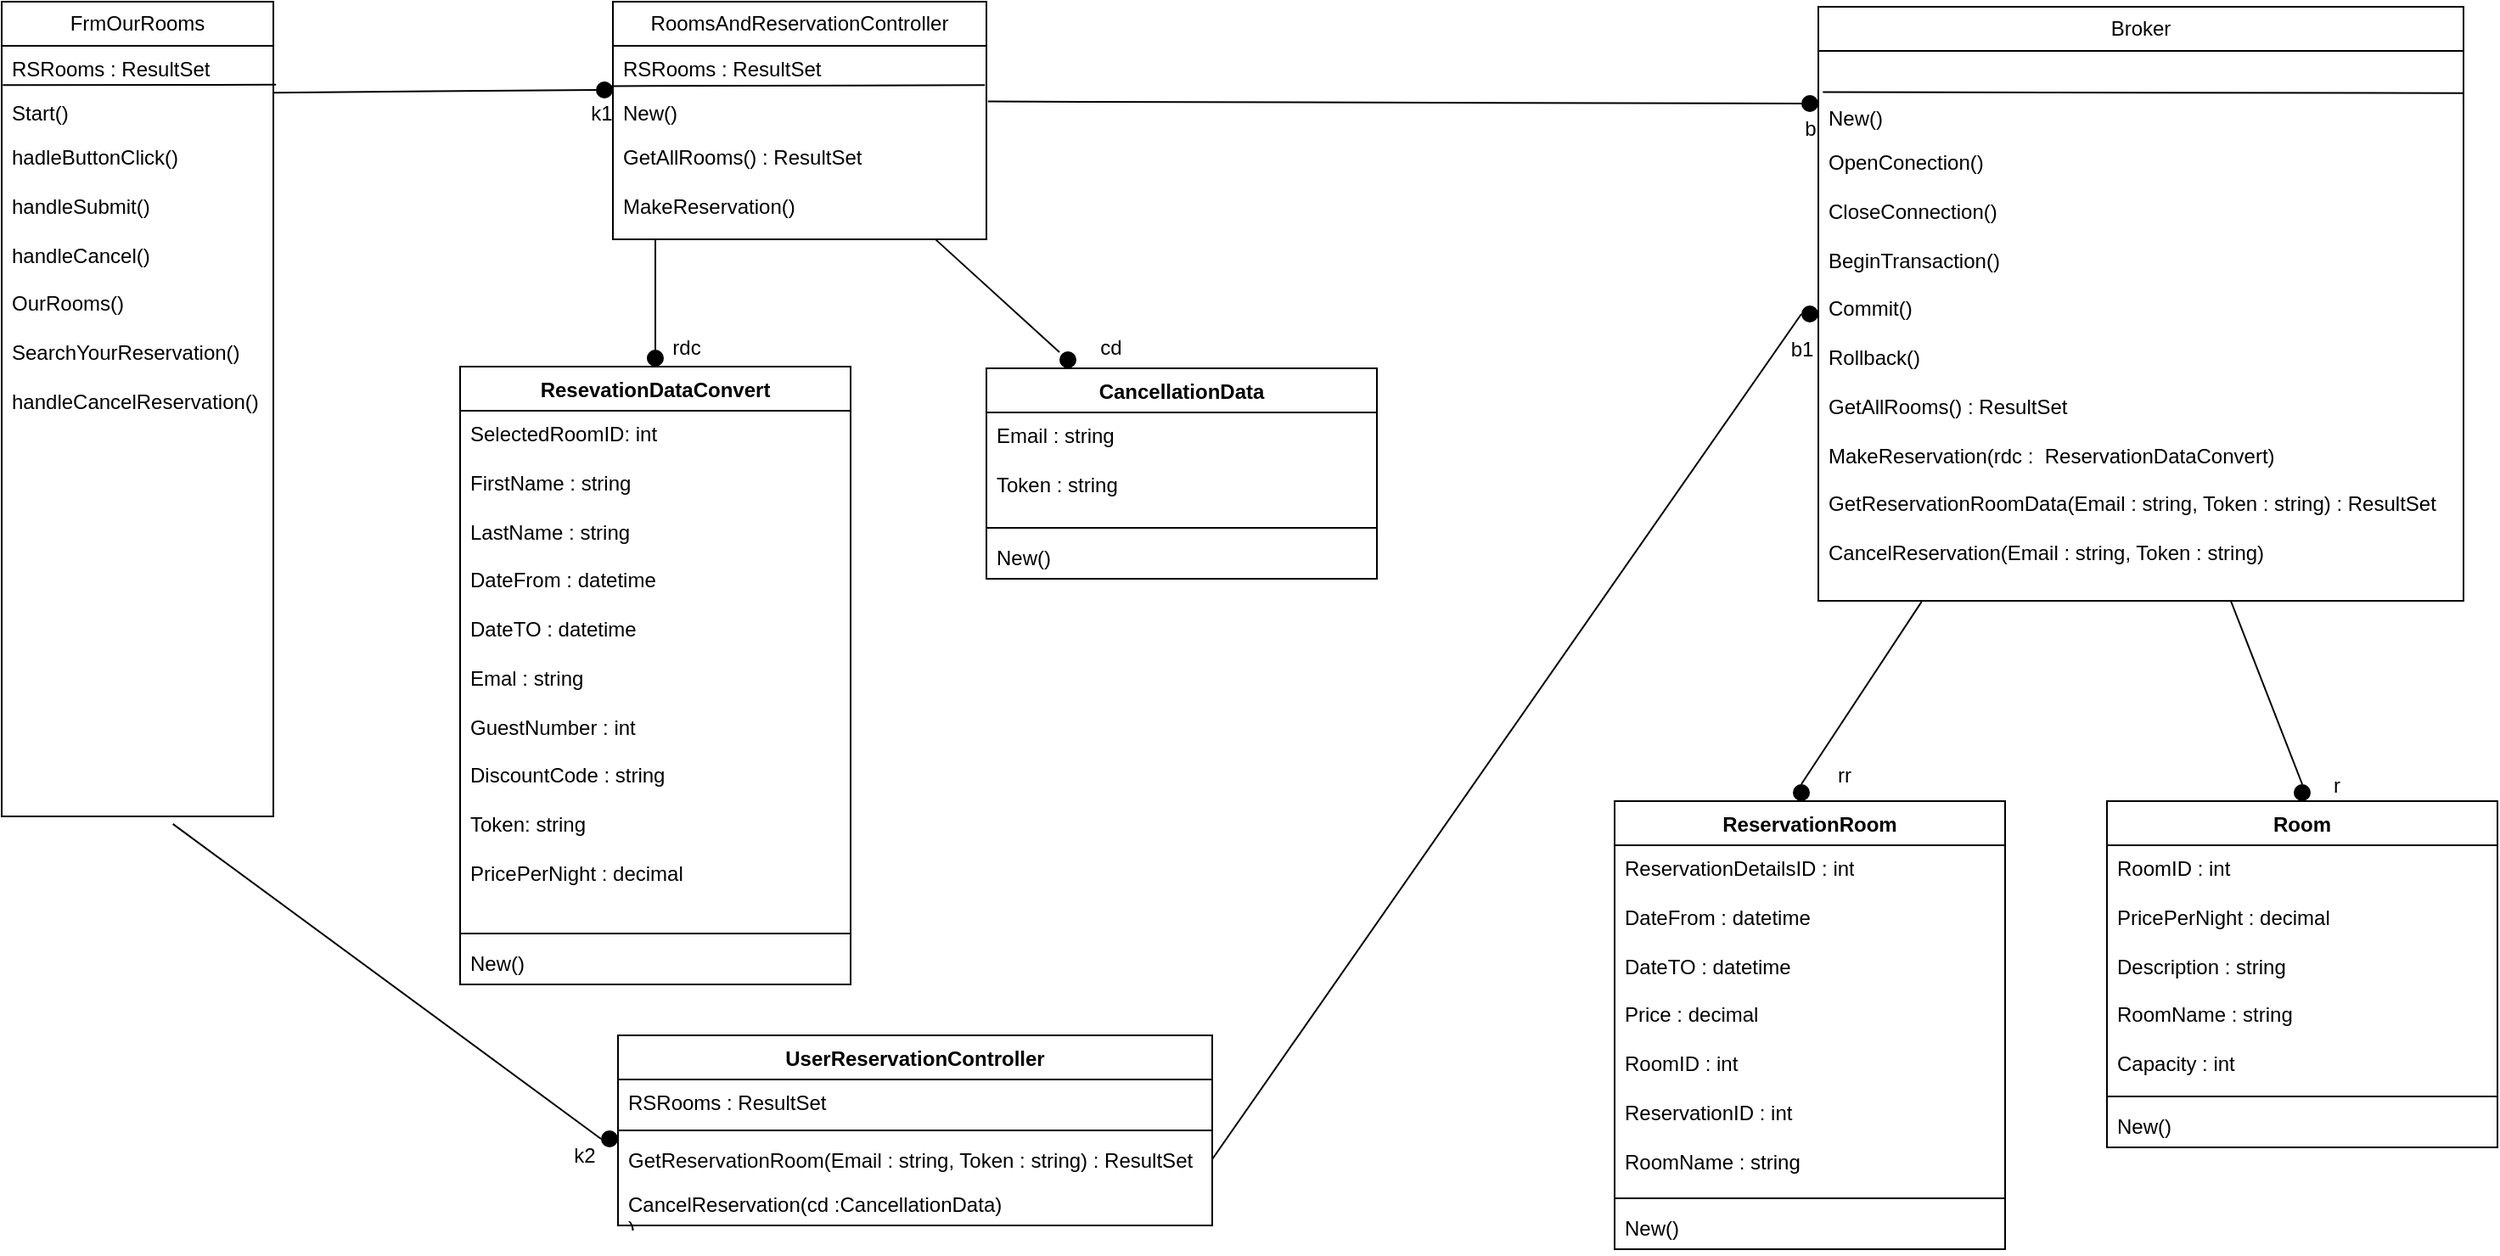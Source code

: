 <mxfile version="22.1.17" type="device">
  <diagram name="Page-1" id="5ltPgAUlXShDEFoR4NYS">
    <mxGraphModel dx="2670" dy="1926" grid="1" gridSize="10" guides="1" tooltips="1" connect="1" arrows="1" fold="1" page="1" pageScale="1" pageWidth="827" pageHeight="1169" math="0" shadow="0">
      <root>
        <mxCell id="0" />
        <mxCell id="1" parent="0" />
        <mxCell id="_XJvT-QBQBmUu1CRMgQk-1" value="Broker" style="swimlane;fontStyle=0;childLayout=stackLayout;horizontal=1;startSize=26;fillColor=none;horizontalStack=0;resizeParent=1;resizeParentMax=0;resizeLast=0;collapsible=1;marginBottom=0;whiteSpace=wrap;html=1;" parent="1" vertex="1">
          <mxGeometry x="620" y="-77" width="380" height="350" as="geometry" />
        </mxCell>
        <mxCell id="_XJvT-QBQBmUu1CRMgQk-2" value="&amp;nbsp;" style="text;strokeColor=none;fillColor=none;align=left;verticalAlign=top;spacingLeft=4;spacingRight=4;overflow=hidden;rotatable=0;points=[[0,0.5],[1,0.5]];portConstraint=eastwest;whiteSpace=wrap;html=1;" parent="_XJvT-QBQBmUu1CRMgQk-1" vertex="1">
          <mxGeometry y="26" width="380" height="26" as="geometry" />
        </mxCell>
        <mxCell id="_XJvT-QBQBmUu1CRMgQk-3" value="New()" style="text;strokeColor=none;fillColor=none;align=left;verticalAlign=top;spacingLeft=4;spacingRight=4;overflow=hidden;rotatable=0;points=[[0,0.5],[1,0.5]];portConstraint=eastwest;whiteSpace=wrap;html=1;" parent="_XJvT-QBQBmUu1CRMgQk-1" vertex="1">
          <mxGeometry y="52" width="380" height="26" as="geometry" />
        </mxCell>
        <mxCell id="_XJvT-QBQBmUu1CRMgQk-4" value="OpenConection()&lt;br&gt;&lt;br&gt;CloseConnection()&lt;br&gt;&lt;br&gt;BeginTransaction()&lt;br&gt;&lt;br&gt;Commit()&lt;br&gt;&lt;br&gt;Rollback()&lt;br&gt;&lt;br&gt;GetAllRooms() : ResultSet&lt;br&gt;&lt;br&gt;MakeReservation(rdc :&amp;nbsp;&amp;nbsp;ReservationDataConvert)&lt;br&gt;&lt;br&gt;GetReservationRoomData(Email : string, Token : string) : ResultSet&lt;br&gt;&lt;br&gt;CancelReservation(Email : string, Token : string)" style="text;strokeColor=none;fillColor=none;align=left;verticalAlign=top;spacingLeft=4;spacingRight=4;overflow=hidden;rotatable=0;points=[[0,0.5],[1,0.5]];portConstraint=eastwest;whiteSpace=wrap;html=1;" parent="_XJvT-QBQBmUu1CRMgQk-1" vertex="1">
          <mxGeometry y="78" width="380" height="272" as="geometry" />
        </mxCell>
        <mxCell id="_XJvT-QBQBmUu1CRMgQk-38" value="" style="endArrow=none;html=1;rounded=0;entryX=1;entryY=0.955;entryDx=0;entryDy=0;entryPerimeter=0;exitX=0.007;exitY=-0.066;exitDx=0;exitDy=0;exitPerimeter=0;" parent="_XJvT-QBQBmUu1CRMgQk-1" source="_XJvT-QBQBmUu1CRMgQk-3" target="_XJvT-QBQBmUu1CRMgQk-2" edge="1">
          <mxGeometry width="50" height="50" relative="1" as="geometry">
            <mxPoint x="-290" y="180" as="sourcePoint" />
            <mxPoint x="-240" y="130" as="targetPoint" />
          </mxGeometry>
        </mxCell>
        <mxCell id="_XJvT-QBQBmUu1CRMgQk-5" value="RoomsAndReservationController" style="swimlane;fontStyle=0;childLayout=stackLayout;horizontal=1;startSize=26;fillColor=none;horizontalStack=0;resizeParent=1;resizeParentMax=0;resizeLast=0;collapsible=1;marginBottom=0;whiteSpace=wrap;html=1;" parent="1" vertex="1">
          <mxGeometry x="-90" y="-80" width="220" height="140" as="geometry" />
        </mxCell>
        <mxCell id="_XJvT-QBQBmUu1CRMgQk-6" value="RSRooms : ResultSet" style="text;strokeColor=none;fillColor=none;align=left;verticalAlign=top;spacingLeft=4;spacingRight=4;overflow=hidden;rotatable=0;points=[[0,0.5],[1,0.5]];portConstraint=eastwest;whiteSpace=wrap;html=1;" parent="_XJvT-QBQBmUu1CRMgQk-5" vertex="1">
          <mxGeometry y="26" width="220" height="26" as="geometry" />
        </mxCell>
        <mxCell id="_XJvT-QBQBmUu1CRMgQk-7" value="New()" style="text;strokeColor=none;fillColor=none;align=left;verticalAlign=top;spacingLeft=4;spacingRight=4;overflow=hidden;rotatable=0;points=[[0,0.5],[1,0.5]];portConstraint=eastwest;whiteSpace=wrap;html=1;" parent="_XJvT-QBQBmUu1CRMgQk-5" vertex="1">
          <mxGeometry y="52" width="220" height="26" as="geometry" />
        </mxCell>
        <mxCell id="_XJvT-QBQBmUu1CRMgQk-8" value="GetAllRooms() : ResultSet&lt;br&gt;&lt;br&gt;MakeReservation()" style="text;strokeColor=none;fillColor=none;align=left;verticalAlign=top;spacingLeft=4;spacingRight=4;overflow=hidden;rotatable=0;points=[[0,0.5],[1,0.5]];portConstraint=eastwest;whiteSpace=wrap;html=1;" parent="_XJvT-QBQBmUu1CRMgQk-5" vertex="1">
          <mxGeometry y="78" width="220" height="62" as="geometry" />
        </mxCell>
        <mxCell id="_XJvT-QBQBmUu1CRMgQk-33" value="" style="endArrow=none;html=1;rounded=0;entryX=-0.005;entryY=0.912;entryDx=0;entryDy=0;entryPerimeter=0;exitX=0.996;exitY=0.891;exitDx=0;exitDy=0;exitPerimeter=0;" parent="_XJvT-QBQBmUu1CRMgQk-5" source="_XJvT-QBQBmUu1CRMgQk-6" target="_XJvT-QBQBmUu1CRMgQk-6" edge="1">
          <mxGeometry width="50" height="50" relative="1" as="geometry">
            <mxPoint x="-100" y="60" as="sourcePoint" />
            <mxPoint x="-239" y="59" as="targetPoint" />
          </mxGeometry>
        </mxCell>
        <mxCell id="_XJvT-QBQBmUu1CRMgQk-9" value="FrmOurRooms" style="swimlane;fontStyle=0;childLayout=stackLayout;horizontal=1;startSize=26;fillColor=none;horizontalStack=0;resizeParent=1;resizeParentMax=0;resizeLast=0;collapsible=1;marginBottom=0;whiteSpace=wrap;html=1;" parent="1" vertex="1">
          <mxGeometry x="-450" y="-80" width="160" height="480" as="geometry" />
        </mxCell>
        <mxCell id="_XJvT-QBQBmUu1CRMgQk-10" value="RSRooms : ResultSet" style="text;strokeColor=none;fillColor=none;align=left;verticalAlign=top;spacingLeft=4;spacingRight=4;overflow=hidden;rotatable=0;points=[[0,0.5],[1,0.5]];portConstraint=eastwest;whiteSpace=wrap;html=1;" parent="_XJvT-QBQBmUu1CRMgQk-9" vertex="1">
          <mxGeometry y="26" width="160" height="26" as="geometry" />
        </mxCell>
        <mxCell id="_XJvT-QBQBmUu1CRMgQk-11" value="Start()" style="text;strokeColor=none;fillColor=none;align=left;verticalAlign=top;spacingLeft=4;spacingRight=4;overflow=hidden;rotatable=0;points=[[0,0.5],[1,0.5]];portConstraint=eastwest;whiteSpace=wrap;html=1;" parent="_XJvT-QBQBmUu1CRMgQk-9" vertex="1">
          <mxGeometry y="52" width="160" height="26" as="geometry" />
        </mxCell>
        <mxCell id="_XJvT-QBQBmUu1CRMgQk-12" value="hadleButtonClick()&lt;br&gt;&lt;br&gt;handleSubmit()&lt;br&gt;&lt;br&gt;handleCancel()&lt;br&gt;&lt;br&gt;OurRooms()&lt;br&gt;&lt;br&gt;SearchYourReservation()&lt;br&gt;&lt;br&gt;handleCancelReservation()" style="text;strokeColor=none;fillColor=none;align=left;verticalAlign=top;spacingLeft=4;spacingRight=4;overflow=hidden;rotatable=0;points=[[0,0.5],[1,0.5]];portConstraint=eastwest;whiteSpace=wrap;html=1;" parent="_XJvT-QBQBmUu1CRMgQk-9" vertex="1">
          <mxGeometry y="78" width="160" height="402" as="geometry" />
        </mxCell>
        <mxCell id="_XJvT-QBQBmUu1CRMgQk-31" value="" style="endArrow=none;html=1;rounded=0;entryX=0.004;entryY=0.891;entryDx=0;entryDy=0;entryPerimeter=0;exitX=1.01;exitY=0.88;exitDx=0;exitDy=0;exitPerimeter=0;" parent="_XJvT-QBQBmUu1CRMgQk-9" source="_XJvT-QBQBmUu1CRMgQk-10" target="_XJvT-QBQBmUu1CRMgQk-10" edge="1">
          <mxGeometry width="50" height="50" relative="1" as="geometry">
            <mxPoint x="150" y="49" as="sourcePoint" />
            <mxPoint x="380" y="210" as="targetPoint" />
          </mxGeometry>
        </mxCell>
        <mxCell id="_XJvT-QBQBmUu1CRMgQk-18" value="" style="shape=ellipse;fillColor=#000000;strokeColor=none;html=1;sketch=0;" parent="1" vertex="1">
          <mxGeometry x="-100" y="-33" width="10" height="10" as="geometry" />
        </mxCell>
        <mxCell id="_XJvT-QBQBmUu1CRMgQk-20" value="" style="endArrow=none;html=1;rounded=0;entryX=0;entryY=0.5;entryDx=0;entryDy=0;exitX=1.001;exitY=0.061;exitDx=0;exitDy=0;exitPerimeter=0;" parent="1" source="_XJvT-QBQBmUu1CRMgQk-11" target="_XJvT-QBQBmUu1CRMgQk-18" edge="1">
          <mxGeometry width="50" height="50" relative="1" as="geometry">
            <mxPoint x="-200" y="-30" as="sourcePoint" />
            <mxPoint x="40" y="130" as="targetPoint" />
          </mxGeometry>
        </mxCell>
        <mxCell id="_XJvT-QBQBmUu1CRMgQk-21" value="" style="shape=ellipse;fillColor=#000000;strokeColor=none;html=1;sketch=0;" parent="1" vertex="1">
          <mxGeometry x="610" y="-25" width="10" height="10" as="geometry" />
        </mxCell>
        <mxCell id="_XJvT-QBQBmUu1CRMgQk-22" value="" style="endArrow=none;html=1;rounded=0;exitX=1.004;exitY=0.262;exitDx=0;exitDy=0;exitPerimeter=0;entryX=0;entryY=0.5;entryDx=0;entryDy=0;" parent="1" source="_XJvT-QBQBmUu1CRMgQk-7" target="_XJvT-QBQBmUu1CRMgQk-21" edge="1">
          <mxGeometry width="50" height="50" relative="1" as="geometry">
            <mxPoint x="426.88" y="-21.994" as="sourcePoint" />
            <mxPoint x="207" y="25" as="targetPoint" />
          </mxGeometry>
        </mxCell>
        <mxCell id="_XJvT-QBQBmUu1CRMgQk-27" value="b" style="text;html=1;align=center;verticalAlign=middle;resizable=0;points=[];autosize=1;strokeColor=none;fillColor=none;" parent="1" vertex="1">
          <mxGeometry x="600" y="-20" width="30" height="30" as="geometry" />
        </mxCell>
        <mxCell id="_XJvT-QBQBmUu1CRMgQk-28" value="k1" style="text;html=1;align=center;verticalAlign=middle;resizable=0;points=[];autosize=1;strokeColor=none;fillColor=none;" parent="1" vertex="1">
          <mxGeometry x="-117" y="-29" width="40" height="30" as="geometry" />
        </mxCell>
        <mxCell id="_XJvT-QBQBmUu1CRMgQk-29" value="rdc" style="text;html=1;align=center;verticalAlign=middle;resizable=0;points=[];autosize=1;strokeColor=none;fillColor=none;" parent="1" vertex="1">
          <mxGeometry x="-67" y="109" width="40" height="30" as="geometry" />
        </mxCell>
        <mxCell id="_XJvT-QBQBmUu1CRMgQk-47" value="UserReservationController" style="swimlane;fontStyle=1;align=center;verticalAlign=top;childLayout=stackLayout;horizontal=1;startSize=26;horizontalStack=0;resizeParent=1;resizeParentMax=0;resizeLast=0;collapsible=1;marginBottom=0;whiteSpace=wrap;html=1;" parent="1" vertex="1">
          <mxGeometry x="-87" y="529" width="350" height="112" as="geometry" />
        </mxCell>
        <mxCell id="_XJvT-QBQBmUu1CRMgQk-48" value="RSRooms : ResultSet" style="text;strokeColor=none;fillColor=none;align=left;verticalAlign=top;spacingLeft=4;spacingRight=4;overflow=hidden;rotatable=0;points=[[0,0.5],[1,0.5]];portConstraint=eastwest;whiteSpace=wrap;html=1;" parent="_XJvT-QBQBmUu1CRMgQk-47" vertex="1">
          <mxGeometry y="26" width="350" height="26" as="geometry" />
        </mxCell>
        <mxCell id="_XJvT-QBQBmUu1CRMgQk-49" value="" style="line;strokeWidth=1;fillColor=none;align=left;verticalAlign=middle;spacingTop=-1;spacingLeft=3;spacingRight=3;rotatable=0;labelPosition=right;points=[];portConstraint=eastwest;strokeColor=inherit;" parent="_XJvT-QBQBmUu1CRMgQk-47" vertex="1">
          <mxGeometry y="52" width="350" height="8" as="geometry" />
        </mxCell>
        <mxCell id="_XJvT-QBQBmUu1CRMgQk-50" value="GetReservationRoom(Email : string, Token : string) : ResultSet" style="text;strokeColor=none;fillColor=none;align=left;verticalAlign=top;spacingLeft=4;spacingRight=4;overflow=hidden;rotatable=0;points=[[0,0.5],[1,0.5]];portConstraint=eastwest;whiteSpace=wrap;html=1;" parent="_XJvT-QBQBmUu1CRMgQk-47" vertex="1">
          <mxGeometry y="60" width="350" height="26" as="geometry" />
        </mxCell>
        <mxCell id="_XJvT-QBQBmUu1CRMgQk-51" value="CancelReservation(cd :CancellationData)&lt;br&gt;)" style="text;strokeColor=none;fillColor=none;align=left;verticalAlign=top;spacingLeft=4;spacingRight=4;overflow=hidden;rotatable=0;points=[[0,0.5],[1,0.5]];portConstraint=eastwest;whiteSpace=wrap;html=1;" parent="_XJvT-QBQBmUu1CRMgQk-47" vertex="1">
          <mxGeometry y="86" width="350" height="26" as="geometry" />
        </mxCell>
        <mxCell id="mYsqKlgv7oRrAnuwXmZS-2" value="Room" style="swimlane;fontStyle=1;align=center;verticalAlign=top;childLayout=stackLayout;horizontal=1;startSize=26;horizontalStack=0;resizeParent=1;resizeParentMax=0;resizeLast=0;collapsible=1;marginBottom=0;whiteSpace=wrap;html=1;" parent="1" vertex="1">
          <mxGeometry x="790" y="391" width="230" height="204" as="geometry" />
        </mxCell>
        <mxCell id="mYsqKlgv7oRrAnuwXmZS-3" value="RoomID : int&lt;br&gt;&lt;br&gt;PricePerNight : decimal&lt;br&gt;&lt;br&gt;Description : string&lt;br&gt;&lt;br&gt;RoomName : string&lt;br&gt;&lt;br&gt;Capacity : int" style="text;strokeColor=none;fillColor=none;align=left;verticalAlign=top;spacingLeft=4;spacingRight=4;overflow=hidden;rotatable=0;points=[[0,0.5],[1,0.5]];portConstraint=eastwest;whiteSpace=wrap;html=1;" parent="mYsqKlgv7oRrAnuwXmZS-2" vertex="1">
          <mxGeometry y="26" width="230" height="144" as="geometry" />
        </mxCell>
        <mxCell id="mYsqKlgv7oRrAnuwXmZS-4" value="" style="line;strokeWidth=1;fillColor=none;align=left;verticalAlign=middle;spacingTop=-1;spacingLeft=3;spacingRight=3;rotatable=0;labelPosition=right;points=[];portConstraint=eastwest;strokeColor=inherit;" parent="mYsqKlgv7oRrAnuwXmZS-2" vertex="1">
          <mxGeometry y="170" width="230" height="8" as="geometry" />
        </mxCell>
        <mxCell id="mYsqKlgv7oRrAnuwXmZS-5" value="New()" style="text;strokeColor=none;fillColor=none;align=left;verticalAlign=top;spacingLeft=4;spacingRight=4;overflow=hidden;rotatable=0;points=[[0,0.5],[1,0.5]];portConstraint=eastwest;whiteSpace=wrap;html=1;" parent="mYsqKlgv7oRrAnuwXmZS-2" vertex="1">
          <mxGeometry y="178" width="230" height="26" as="geometry" />
        </mxCell>
        <mxCell id="mYsqKlgv7oRrAnuwXmZS-7" value="ReservationRoom" style="swimlane;fontStyle=1;align=center;verticalAlign=top;childLayout=stackLayout;horizontal=1;startSize=26;horizontalStack=0;resizeParent=1;resizeParentMax=0;resizeLast=0;collapsible=1;marginBottom=0;whiteSpace=wrap;html=1;" parent="1" vertex="1">
          <mxGeometry x="500" y="391" width="230" height="264" as="geometry" />
        </mxCell>
        <mxCell id="mYsqKlgv7oRrAnuwXmZS-8" value="ReservationDetailsID : int&lt;br&gt;&lt;br&gt;DateFrom : datetime&lt;br&gt;&lt;br&gt;DateTO : datetime&lt;br&gt;&lt;br&gt;Price : decimal&lt;br&gt;&lt;br&gt;RoomID : int&lt;br&gt;&lt;br&gt;ReservationID : int&lt;br&gt;&lt;br&gt;RoomName : string" style="text;strokeColor=none;fillColor=none;align=left;verticalAlign=top;spacingLeft=4;spacingRight=4;overflow=hidden;rotatable=0;points=[[0,0.5],[1,0.5]];portConstraint=eastwest;whiteSpace=wrap;html=1;" parent="mYsqKlgv7oRrAnuwXmZS-7" vertex="1">
          <mxGeometry y="26" width="230" height="204" as="geometry" />
        </mxCell>
        <mxCell id="mYsqKlgv7oRrAnuwXmZS-9" value="" style="line;strokeWidth=1;fillColor=none;align=left;verticalAlign=middle;spacingTop=-1;spacingLeft=3;spacingRight=3;rotatable=0;labelPosition=right;points=[];portConstraint=eastwest;strokeColor=inherit;" parent="mYsqKlgv7oRrAnuwXmZS-7" vertex="1">
          <mxGeometry y="230" width="230" height="8" as="geometry" />
        </mxCell>
        <mxCell id="mYsqKlgv7oRrAnuwXmZS-10" value="New()" style="text;strokeColor=none;fillColor=none;align=left;verticalAlign=top;spacingLeft=4;spacingRight=4;overflow=hidden;rotatable=0;points=[[0,0.5],[1,0.5]];portConstraint=eastwest;whiteSpace=wrap;html=1;" parent="mYsqKlgv7oRrAnuwXmZS-7" vertex="1">
          <mxGeometry y="238" width="230" height="26" as="geometry" />
        </mxCell>
        <mxCell id="mYsqKlgv7oRrAnuwXmZS-22" value="" style="shape=ellipse;fillColor=#000000;strokeColor=none;html=1;sketch=0;" parent="1" vertex="1">
          <mxGeometry x="-70" y="125" width="10" height="10" as="geometry" />
        </mxCell>
        <mxCell id="mYsqKlgv7oRrAnuwXmZS-23" value="" style="endArrow=none;html=1;rounded=0;entryX=0.5;entryY=0;entryDx=0;entryDy=0;" parent="1" target="mYsqKlgv7oRrAnuwXmZS-22" edge="1">
          <mxGeometry width="50" height="50" relative="1" as="geometry">
            <mxPoint x="-65" y="60" as="sourcePoint" />
            <mxPoint x="-59" y="100" as="targetPoint" />
          </mxGeometry>
        </mxCell>
        <mxCell id="P4WjYZACaTFGCA-8ukl5-2" value="" style="endArrow=none;html=1;rounded=0;entryX=0.865;entryY=1.005;entryDx=0;entryDy=0;entryPerimeter=0;" edge="1" parent="1" source="P4WjYZACaTFGCA-8ukl5-1" target="_XJvT-QBQBmUu1CRMgQk-8">
          <mxGeometry width="50" height="50" relative="1" as="geometry">
            <mxPoint x="195" y="120" as="sourcePoint" />
            <mxPoint x="100" y="110" as="targetPoint" />
          </mxGeometry>
        </mxCell>
        <mxCell id="P4WjYZACaTFGCA-8ukl5-3" value="cd" style="text;html=1;align=center;verticalAlign=middle;resizable=0;points=[];autosize=1;strokeColor=none;fillColor=none;" vertex="1" parent="1">
          <mxGeometry x="183" y="109" width="40" height="30" as="geometry" />
        </mxCell>
        <mxCell id="P4WjYZACaTFGCA-8ukl5-6" value="" style="shape=ellipse;fillColor=#000000;strokeColor=none;html=1;sketch=0;" vertex="1" parent="1">
          <mxGeometry x="-97" y="585" width="10" height="10" as="geometry" />
        </mxCell>
        <mxCell id="P4WjYZACaTFGCA-8ukl5-7" value="" style="endArrow=none;html=1;rounded=0;exitX=0.63;exitY=1.011;exitDx=0;exitDy=0;entryX=0;entryY=0.5;entryDx=0;entryDy=0;exitPerimeter=0;" edge="1" parent="1" source="_XJvT-QBQBmUu1CRMgQk-12" target="P4WjYZACaTFGCA-8ukl5-6">
          <mxGeometry width="50" height="50" relative="1" as="geometry">
            <mxPoint x="205" y="130" as="sourcePoint" />
            <mxPoint x="110" y="70" as="targetPoint" />
          </mxGeometry>
        </mxCell>
        <mxCell id="P4WjYZACaTFGCA-8ukl5-8" value="k2" style="text;html=1;align=center;verticalAlign=middle;resizable=0;points=[];autosize=1;strokeColor=none;fillColor=none;" vertex="1" parent="1">
          <mxGeometry x="-127" y="585" width="40" height="30" as="geometry" />
        </mxCell>
        <mxCell id="P4WjYZACaTFGCA-8ukl5-9" value="" style="shape=ellipse;fillColor=#000000;strokeColor=none;html=1;sketch=0;" vertex="1" parent="1">
          <mxGeometry x="605" y="381" width="10" height="10" as="geometry" />
        </mxCell>
        <mxCell id="P4WjYZACaTFGCA-8ukl5-10" value="" style="endArrow=none;html=1;rounded=0;entryX=0.5;entryY=0;entryDx=0;entryDy=0;exitX=0.16;exitY=1.002;exitDx=0;exitDy=0;exitPerimeter=0;" edge="1" parent="1" source="_XJvT-QBQBmUu1CRMgQk-4" target="P4WjYZACaTFGCA-8ukl5-9">
          <mxGeometry width="50" height="50" relative="1" as="geometry">
            <mxPoint x="650" y="203" as="sourcePoint" />
            <mxPoint x="620" y="294" as="targetPoint" />
          </mxGeometry>
        </mxCell>
        <mxCell id="P4WjYZACaTFGCA-8ukl5-11" value="rr" style="text;html=1;align=center;verticalAlign=middle;resizable=0;points=[];autosize=1;strokeColor=none;fillColor=none;" vertex="1" parent="1">
          <mxGeometry x="620" y="361" width="30" height="30" as="geometry" />
        </mxCell>
        <mxCell id="P4WjYZACaTFGCA-8ukl5-13" value="" style="endArrow=none;html=1;rounded=0;exitX=1;exitY=0.5;exitDx=0;exitDy=0;entryX=0;entryY=0.5;entryDx=0;entryDy=0;" edge="1" parent="1" source="_XJvT-QBQBmUu1CRMgQk-50" target="P4WjYZACaTFGCA-8ukl5-20">
          <mxGeometry width="50" height="50" relative="1" as="geometry">
            <mxPoint x="205" y="130" as="sourcePoint" />
            <mxPoint x="530" y="150" as="targetPoint" />
            <Array as="points" />
          </mxGeometry>
        </mxCell>
        <mxCell id="P4WjYZACaTFGCA-8ukl5-14" value="r" style="text;html=1;align=center;verticalAlign=middle;resizable=0;points=[];autosize=1;strokeColor=none;fillColor=none;" vertex="1" parent="1">
          <mxGeometry x="910" y="367" width="30" height="30" as="geometry" />
        </mxCell>
        <mxCell id="P4WjYZACaTFGCA-8ukl5-15" value="" style="shape=ellipse;fillColor=#000000;strokeColor=none;html=1;sketch=0;" vertex="1" parent="1">
          <mxGeometry x="900" y="381" width="10" height="10" as="geometry" />
        </mxCell>
        <mxCell id="P4WjYZACaTFGCA-8ukl5-16" value="" style="endArrow=none;html=1;rounded=0;entryX=0.5;entryY=0;entryDx=0;entryDy=0;" edge="1" parent="1" source="_XJvT-QBQBmUu1CRMgQk-4" target="P4WjYZACaTFGCA-8ukl5-15">
          <mxGeometry width="50" height="50" relative="1" as="geometry">
            <mxPoint x="785" y="163" as="sourcePoint" />
            <mxPoint x="-160" y="73" as="targetPoint" />
          </mxGeometry>
        </mxCell>
        <mxCell id="P4WjYZACaTFGCA-8ukl5-20" value="" style="shape=ellipse;fillColor=#000000;strokeColor=none;html=1;sketch=0;" vertex="1" parent="1">
          <mxGeometry x="610" y="99" width="10" height="10" as="geometry" />
        </mxCell>
        <mxCell id="P4WjYZACaTFGCA-8ukl5-21" value="b1" style="text;html=1;align=center;verticalAlign=middle;resizable=0;points=[];autosize=1;strokeColor=none;fillColor=none;" vertex="1" parent="1">
          <mxGeometry x="590" y="110" width="40" height="30" as="geometry" />
        </mxCell>
        <mxCell id="P4WjYZACaTFGCA-8ukl5-28" value="ResevationDataConvert" style="swimlane;fontStyle=1;align=center;verticalAlign=top;childLayout=stackLayout;horizontal=1;startSize=26;horizontalStack=0;resizeParent=1;resizeParentMax=0;resizeLast=0;collapsible=1;marginBottom=0;whiteSpace=wrap;html=1;" vertex="1" parent="1">
          <mxGeometry x="-180" y="135" width="230" height="364" as="geometry" />
        </mxCell>
        <mxCell id="P4WjYZACaTFGCA-8ukl5-29" value="SelectedRoomID: int&lt;br&gt;&lt;br&gt;FirstName : string&lt;br&gt;&lt;br&gt;LastName : string&lt;br&gt;&lt;br&gt;DateFrom : datetime&lt;br style=&quot;border-color: var(--border-color);&quot;&gt;&lt;br style=&quot;border-color: var(--border-color);&quot;&gt;DateTO : datetime&lt;br&gt;&lt;br&gt;Emal : string&lt;br&gt;&lt;br&gt;GuestNumber : int&lt;br&gt;&lt;br&gt;DiscountCode : string&lt;br&gt;&lt;br&gt;Token: string&lt;br&gt;&lt;br&gt;PricePerNight : decimal" style="text;strokeColor=none;fillColor=none;align=left;verticalAlign=top;spacingLeft=4;spacingRight=4;overflow=hidden;rotatable=0;points=[[0,0.5],[1,0.5]];portConstraint=eastwest;whiteSpace=wrap;html=1;" vertex="1" parent="P4WjYZACaTFGCA-8ukl5-28">
          <mxGeometry y="26" width="230" height="304" as="geometry" />
        </mxCell>
        <mxCell id="P4WjYZACaTFGCA-8ukl5-30" value="" style="line;strokeWidth=1;fillColor=none;align=left;verticalAlign=middle;spacingTop=-1;spacingLeft=3;spacingRight=3;rotatable=0;labelPosition=right;points=[];portConstraint=eastwest;strokeColor=inherit;" vertex="1" parent="P4WjYZACaTFGCA-8ukl5-28">
          <mxGeometry y="330" width="230" height="8" as="geometry" />
        </mxCell>
        <mxCell id="P4WjYZACaTFGCA-8ukl5-31" value="New()" style="text;strokeColor=none;fillColor=none;align=left;verticalAlign=top;spacingLeft=4;spacingRight=4;overflow=hidden;rotatable=0;points=[[0,0.5],[1,0.5]];portConstraint=eastwest;whiteSpace=wrap;html=1;" vertex="1" parent="P4WjYZACaTFGCA-8ukl5-28">
          <mxGeometry y="338" width="230" height="26" as="geometry" />
        </mxCell>
        <mxCell id="P4WjYZACaTFGCA-8ukl5-33" value="CancellationData" style="swimlane;fontStyle=1;align=center;verticalAlign=top;childLayout=stackLayout;horizontal=1;startSize=26;horizontalStack=0;resizeParent=1;resizeParentMax=0;resizeLast=0;collapsible=1;marginBottom=0;whiteSpace=wrap;html=1;" vertex="1" parent="1">
          <mxGeometry x="130" y="136" width="230" height="124" as="geometry" />
        </mxCell>
        <mxCell id="P4WjYZACaTFGCA-8ukl5-34" value="Email : string&lt;br&gt;&lt;br&gt;Token : string" style="text;strokeColor=none;fillColor=none;align=left;verticalAlign=top;spacingLeft=4;spacingRight=4;overflow=hidden;rotatable=0;points=[[0,0.5],[1,0.5]];portConstraint=eastwest;whiteSpace=wrap;html=1;" vertex="1" parent="P4WjYZACaTFGCA-8ukl5-33">
          <mxGeometry y="26" width="230" height="64" as="geometry" />
        </mxCell>
        <mxCell id="P4WjYZACaTFGCA-8ukl5-35" value="" style="line;strokeWidth=1;fillColor=none;align=left;verticalAlign=middle;spacingTop=-1;spacingLeft=3;spacingRight=3;rotatable=0;labelPosition=right;points=[];portConstraint=eastwest;strokeColor=inherit;" vertex="1" parent="P4WjYZACaTFGCA-8ukl5-33">
          <mxGeometry y="90" width="230" height="8" as="geometry" />
        </mxCell>
        <mxCell id="P4WjYZACaTFGCA-8ukl5-36" value="New()" style="text;strokeColor=none;fillColor=none;align=left;verticalAlign=top;spacingLeft=4;spacingRight=4;overflow=hidden;rotatable=0;points=[[0,0.5],[1,0.5]];portConstraint=eastwest;whiteSpace=wrap;html=1;" vertex="1" parent="P4WjYZACaTFGCA-8ukl5-33">
          <mxGeometry y="98" width="230" height="26" as="geometry" />
        </mxCell>
        <mxCell id="P4WjYZACaTFGCA-8ukl5-1" value="" style="shape=ellipse;fillColor=#000000;strokeColor=none;html=1;sketch=0;" vertex="1" parent="1">
          <mxGeometry x="173" y="126" width="10" height="10" as="geometry" />
        </mxCell>
      </root>
    </mxGraphModel>
  </diagram>
</mxfile>
